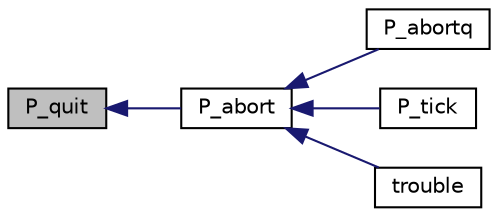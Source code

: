 digraph "P_quit"
{
  edge [fontname="Helvetica",fontsize="10",labelfontname="Helvetica",labelfontsize="10"];
  node [fontname="Helvetica",fontsize="10",shape=record];
  rankdir="LR";
  Node703 [label="P_quit",height=0.2,width=0.4,color="black", fillcolor="grey75", style="filled", fontcolor="black"];
  Node703 -> Node704 [dir="back",color="midnightblue",fontsize="10",style="solid",fontname="Helvetica"];
  Node704 [label="P_abort",height=0.2,width=0.4,color="black", fillcolor="white", style="filled",URL="$atlast_8c.html#a4bf4a0fab4a8f9ba278a86c2e78796ae"];
  Node704 -> Node705 [dir="back",color="midnightblue",fontsize="10",style="solid",fontname="Helvetica"];
  Node705 [label="P_abortq",height=0.2,width=0.4,color="black", fillcolor="white", style="filled",URL="$atlast_8c.html#a9ba77f52f8072b3ef85f8a8bf549fc66"];
  Node704 -> Node706 [dir="back",color="midnightblue",fontsize="10",style="solid",fontname="Helvetica"];
  Node706 [label="P_tick",height=0.2,width=0.4,color="black", fillcolor="white", style="filled",URL="$atlast_8c.html#a6b8e53c0c8eb6097655b77d8ba3f006c"];
  Node704 -> Node707 [dir="back",color="midnightblue",fontsize="10",style="solid",fontname="Helvetica"];
  Node707 [label="trouble",height=0.2,width=0.4,color="black", fillcolor="white", style="filled",URL="$atlast_8c.html#aae37eb6a66db0c6ce598a83a374b4d93"];
}

